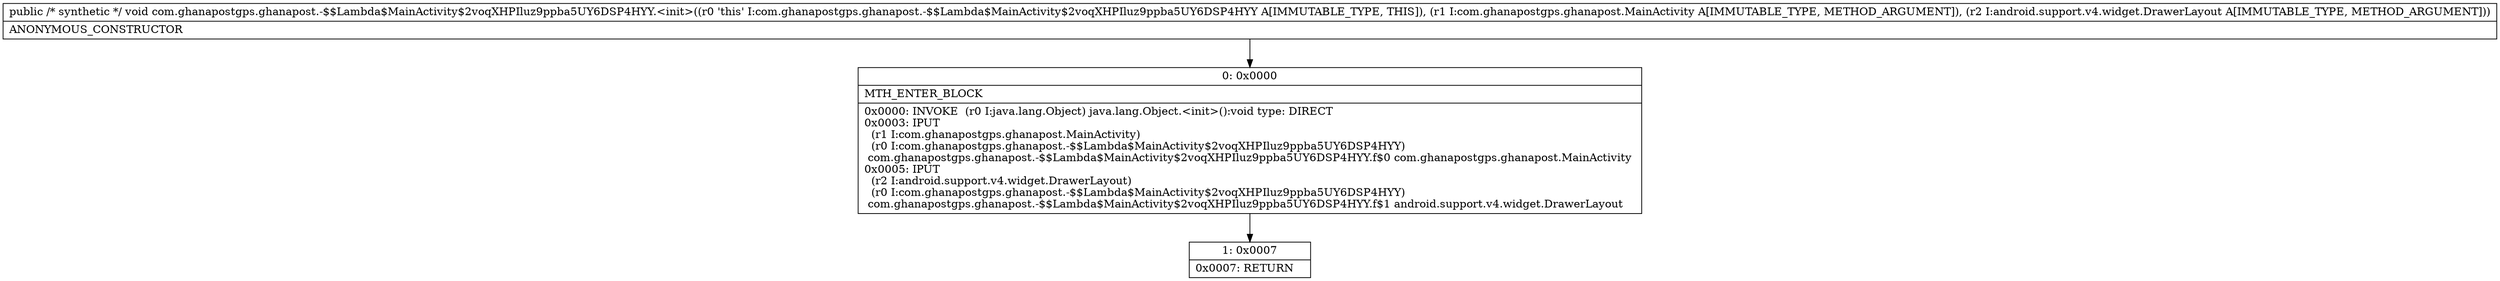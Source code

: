 digraph "CFG forcom.ghanapostgps.ghanapost.\-$$Lambda$MainActivity$2voqXHPIluz9ppba5UY6DSP4HYY.\<init\>(Lcom\/ghanapostgps\/ghanapost\/MainActivity;Landroid\/support\/v4\/widget\/DrawerLayout;)V" {
Node_0 [shape=record,label="{0\:\ 0x0000|MTH_ENTER_BLOCK\l|0x0000: INVOKE  (r0 I:java.lang.Object) java.lang.Object.\<init\>():void type: DIRECT \l0x0003: IPUT  \l  (r1 I:com.ghanapostgps.ghanapost.MainActivity)\l  (r0 I:com.ghanapostgps.ghanapost.\-$$Lambda$MainActivity$2voqXHPIluz9ppba5UY6DSP4HYY)\l com.ghanapostgps.ghanapost.\-$$Lambda$MainActivity$2voqXHPIluz9ppba5UY6DSP4HYY.f$0 com.ghanapostgps.ghanapost.MainActivity \l0x0005: IPUT  \l  (r2 I:android.support.v4.widget.DrawerLayout)\l  (r0 I:com.ghanapostgps.ghanapost.\-$$Lambda$MainActivity$2voqXHPIluz9ppba5UY6DSP4HYY)\l com.ghanapostgps.ghanapost.\-$$Lambda$MainActivity$2voqXHPIluz9ppba5UY6DSP4HYY.f$1 android.support.v4.widget.DrawerLayout \l}"];
Node_1 [shape=record,label="{1\:\ 0x0007|0x0007: RETURN   \l}"];
MethodNode[shape=record,label="{public \/* synthetic *\/ void com.ghanapostgps.ghanapost.\-$$Lambda$MainActivity$2voqXHPIluz9ppba5UY6DSP4HYY.\<init\>((r0 'this' I:com.ghanapostgps.ghanapost.\-$$Lambda$MainActivity$2voqXHPIluz9ppba5UY6DSP4HYY A[IMMUTABLE_TYPE, THIS]), (r1 I:com.ghanapostgps.ghanapost.MainActivity A[IMMUTABLE_TYPE, METHOD_ARGUMENT]), (r2 I:android.support.v4.widget.DrawerLayout A[IMMUTABLE_TYPE, METHOD_ARGUMENT]))  | ANONYMOUS_CONSTRUCTOR\l}"];
MethodNode -> Node_0;
Node_0 -> Node_1;
}

